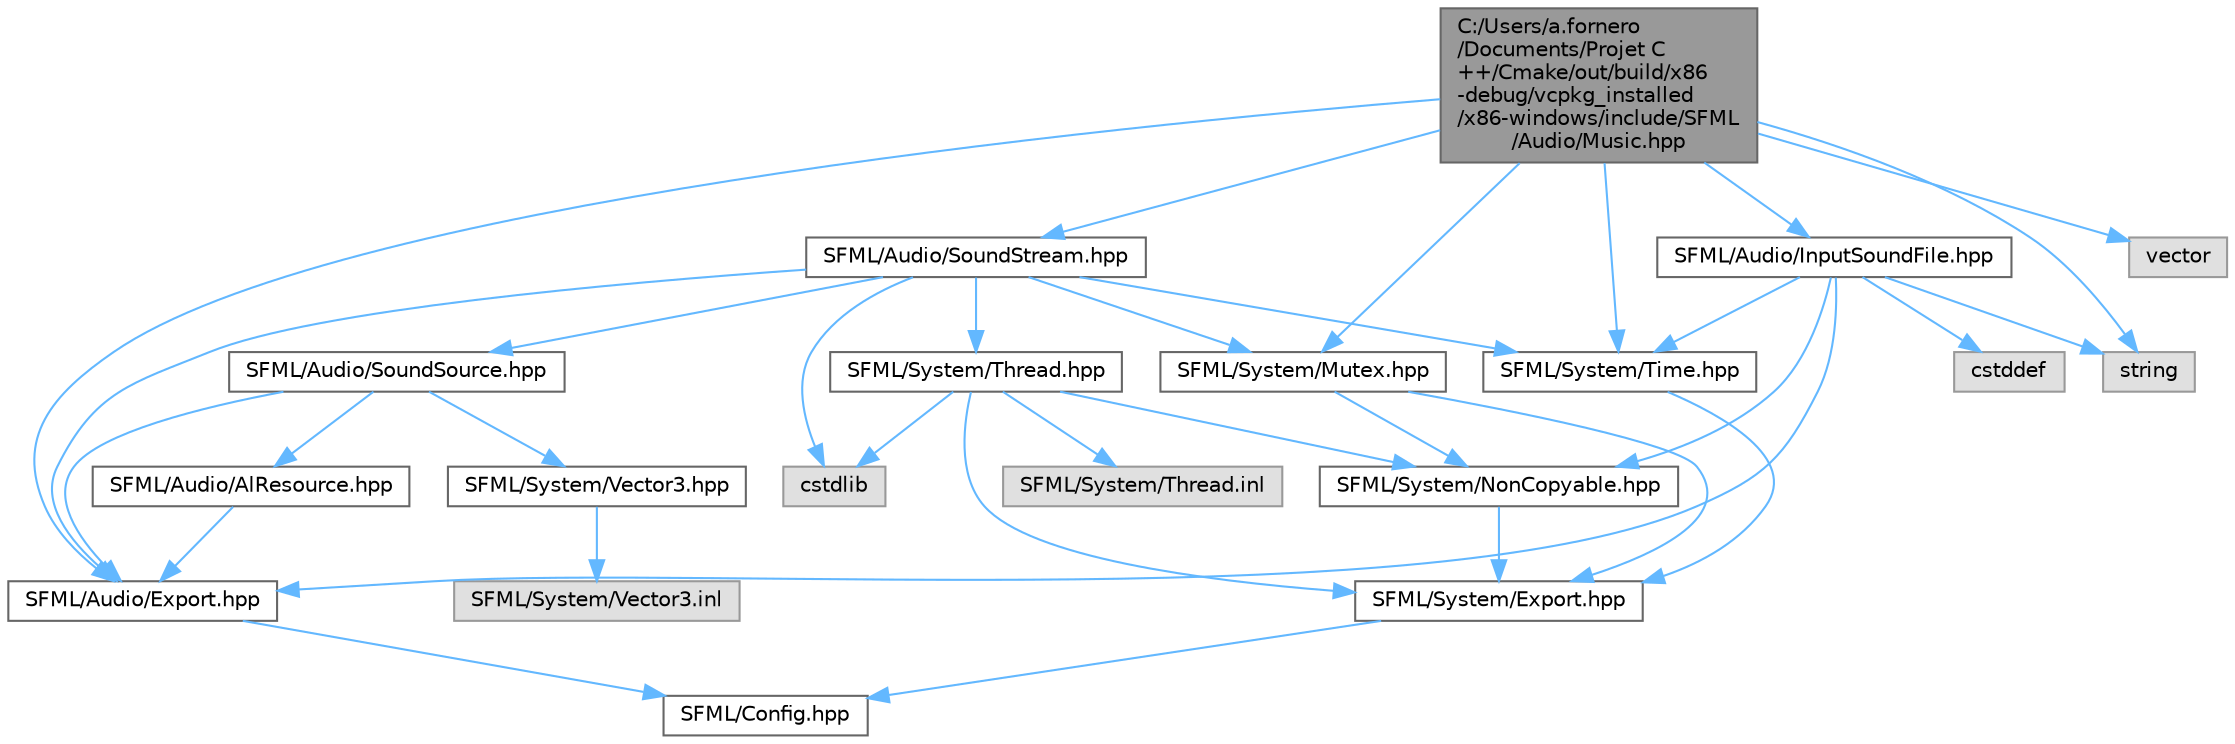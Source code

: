 digraph "C:/Users/a.fornero/Documents/Projet C++/Cmake/out/build/x86-debug/vcpkg_installed/x86-windows/include/SFML/Audio/Music.hpp"
{
 // LATEX_PDF_SIZE
  bgcolor="transparent";
  edge [fontname=Helvetica,fontsize=10,labelfontname=Helvetica,labelfontsize=10];
  node [fontname=Helvetica,fontsize=10,shape=box,height=0.2,width=0.4];
  Node1 [id="Node000001",label="C:/Users/a.fornero\l/Documents/Projet C\l++/Cmake/out/build/x86\l-debug/vcpkg_installed\l/x86-windows/include/SFML\l/Audio/Music.hpp",height=0.2,width=0.4,color="gray40", fillcolor="grey60", style="filled", fontcolor="black",tooltip=" "];
  Node1 -> Node2 [id="edge1_Node000001_Node000002",color="steelblue1",style="solid",tooltip=" "];
  Node2 [id="Node000002",label="SFML/Audio/Export.hpp",height=0.2,width=0.4,color="grey40", fillcolor="white", style="filled",URL="$_audio_2_export_8hpp.html",tooltip=" "];
  Node2 -> Node3 [id="edge2_Node000002_Node000003",color="steelblue1",style="solid",tooltip=" "];
  Node3 [id="Node000003",label="SFML/Config.hpp",height=0.2,width=0.4,color="grey40", fillcolor="white", style="filled",URL="$_config_8hpp.html",tooltip=" "];
  Node1 -> Node4 [id="edge3_Node000001_Node000004",color="steelblue1",style="solid",tooltip=" "];
  Node4 [id="Node000004",label="SFML/Audio/SoundStream.hpp",height=0.2,width=0.4,color="grey40", fillcolor="white", style="filled",URL="$_sound_stream_8hpp.html",tooltip=" "];
  Node4 -> Node2 [id="edge4_Node000004_Node000002",color="steelblue1",style="solid",tooltip=" "];
  Node4 -> Node5 [id="edge5_Node000004_Node000005",color="steelblue1",style="solid",tooltip=" "];
  Node5 [id="Node000005",label="SFML/Audio/SoundSource.hpp",height=0.2,width=0.4,color="grey40", fillcolor="white", style="filled",URL="$_sound_source_8hpp.html",tooltip=" "];
  Node5 -> Node2 [id="edge6_Node000005_Node000002",color="steelblue1",style="solid",tooltip=" "];
  Node5 -> Node6 [id="edge7_Node000005_Node000006",color="steelblue1",style="solid",tooltip=" "];
  Node6 [id="Node000006",label="SFML/Audio/AlResource.hpp",height=0.2,width=0.4,color="grey40", fillcolor="white", style="filled",URL="$_al_resource_8hpp.html",tooltip=" "];
  Node6 -> Node2 [id="edge8_Node000006_Node000002",color="steelblue1",style="solid",tooltip=" "];
  Node5 -> Node7 [id="edge9_Node000005_Node000007",color="steelblue1",style="solid",tooltip=" "];
  Node7 [id="Node000007",label="SFML/System/Vector3.hpp",height=0.2,width=0.4,color="grey40", fillcolor="white", style="filled",URL="$_vector3_8hpp.html",tooltip=" "];
  Node7 -> Node8 [id="edge10_Node000007_Node000008",color="steelblue1",style="solid",tooltip=" "];
  Node8 [id="Node000008",label="SFML/System/Vector3.inl",height=0.2,width=0.4,color="grey60", fillcolor="#E0E0E0", style="filled",tooltip=" "];
  Node4 -> Node9 [id="edge11_Node000004_Node000009",color="steelblue1",style="solid",tooltip=" "];
  Node9 [id="Node000009",label="SFML/System/Thread.hpp",height=0.2,width=0.4,color="grey40", fillcolor="white", style="filled",URL="$_thread_8hpp.html",tooltip=" "];
  Node9 -> Node10 [id="edge12_Node000009_Node000010",color="steelblue1",style="solid",tooltip=" "];
  Node10 [id="Node000010",label="SFML/System/Export.hpp",height=0.2,width=0.4,color="grey40", fillcolor="white", style="filled",URL="$_system_2_export_8hpp.html",tooltip=" "];
  Node10 -> Node3 [id="edge13_Node000010_Node000003",color="steelblue1",style="solid",tooltip=" "];
  Node9 -> Node11 [id="edge14_Node000009_Node000011",color="steelblue1",style="solid",tooltip=" "];
  Node11 [id="Node000011",label="SFML/System/NonCopyable.hpp",height=0.2,width=0.4,color="grey40", fillcolor="white", style="filled",URL="$_non_copyable_8hpp.html",tooltip=" "];
  Node11 -> Node10 [id="edge15_Node000011_Node000010",color="steelblue1",style="solid",tooltip=" "];
  Node9 -> Node12 [id="edge16_Node000009_Node000012",color="steelblue1",style="solid",tooltip=" "];
  Node12 [id="Node000012",label="cstdlib",height=0.2,width=0.4,color="grey60", fillcolor="#E0E0E0", style="filled",tooltip=" "];
  Node9 -> Node13 [id="edge17_Node000009_Node000013",color="steelblue1",style="solid",tooltip=" "];
  Node13 [id="Node000013",label="SFML/System/Thread.inl",height=0.2,width=0.4,color="grey60", fillcolor="#E0E0E0", style="filled",tooltip=" "];
  Node4 -> Node14 [id="edge18_Node000004_Node000014",color="steelblue1",style="solid",tooltip=" "];
  Node14 [id="Node000014",label="SFML/System/Time.hpp",height=0.2,width=0.4,color="grey40", fillcolor="white", style="filled",URL="$_time_8hpp.html",tooltip=" "];
  Node14 -> Node10 [id="edge19_Node000014_Node000010",color="steelblue1",style="solid",tooltip=" "];
  Node4 -> Node15 [id="edge20_Node000004_Node000015",color="steelblue1",style="solid",tooltip=" "];
  Node15 [id="Node000015",label="SFML/System/Mutex.hpp",height=0.2,width=0.4,color="grey40", fillcolor="white", style="filled",URL="$_mutex_8hpp.html",tooltip=" "];
  Node15 -> Node10 [id="edge21_Node000015_Node000010",color="steelblue1",style="solid",tooltip=" "];
  Node15 -> Node11 [id="edge22_Node000015_Node000011",color="steelblue1",style="solid",tooltip=" "];
  Node4 -> Node12 [id="edge23_Node000004_Node000012",color="steelblue1",style="solid",tooltip=" "];
  Node1 -> Node16 [id="edge24_Node000001_Node000016",color="steelblue1",style="solid",tooltip=" "];
  Node16 [id="Node000016",label="SFML/Audio/InputSoundFile.hpp",height=0.2,width=0.4,color="grey40", fillcolor="white", style="filled",URL="$_input_sound_file_8hpp.html",tooltip=" "];
  Node16 -> Node2 [id="edge25_Node000016_Node000002",color="steelblue1",style="solid",tooltip=" "];
  Node16 -> Node11 [id="edge26_Node000016_Node000011",color="steelblue1",style="solid",tooltip=" "];
  Node16 -> Node14 [id="edge27_Node000016_Node000014",color="steelblue1",style="solid",tooltip=" "];
  Node16 -> Node17 [id="edge28_Node000016_Node000017",color="steelblue1",style="solid",tooltip=" "];
  Node17 [id="Node000017",label="string",height=0.2,width=0.4,color="grey60", fillcolor="#E0E0E0", style="filled",tooltip=" "];
  Node16 -> Node18 [id="edge29_Node000016_Node000018",color="steelblue1",style="solid",tooltip=" "];
  Node18 [id="Node000018",label="cstddef",height=0.2,width=0.4,color="grey60", fillcolor="#E0E0E0", style="filled",tooltip=" "];
  Node1 -> Node15 [id="edge30_Node000001_Node000015",color="steelblue1",style="solid",tooltip=" "];
  Node1 -> Node14 [id="edge31_Node000001_Node000014",color="steelblue1",style="solid",tooltip=" "];
  Node1 -> Node17 [id="edge32_Node000001_Node000017",color="steelblue1",style="solid",tooltip=" "];
  Node1 -> Node19 [id="edge33_Node000001_Node000019",color="steelblue1",style="solid",tooltip=" "];
  Node19 [id="Node000019",label="vector",height=0.2,width=0.4,color="grey60", fillcolor="#E0E0E0", style="filled",tooltip=" "];
}
